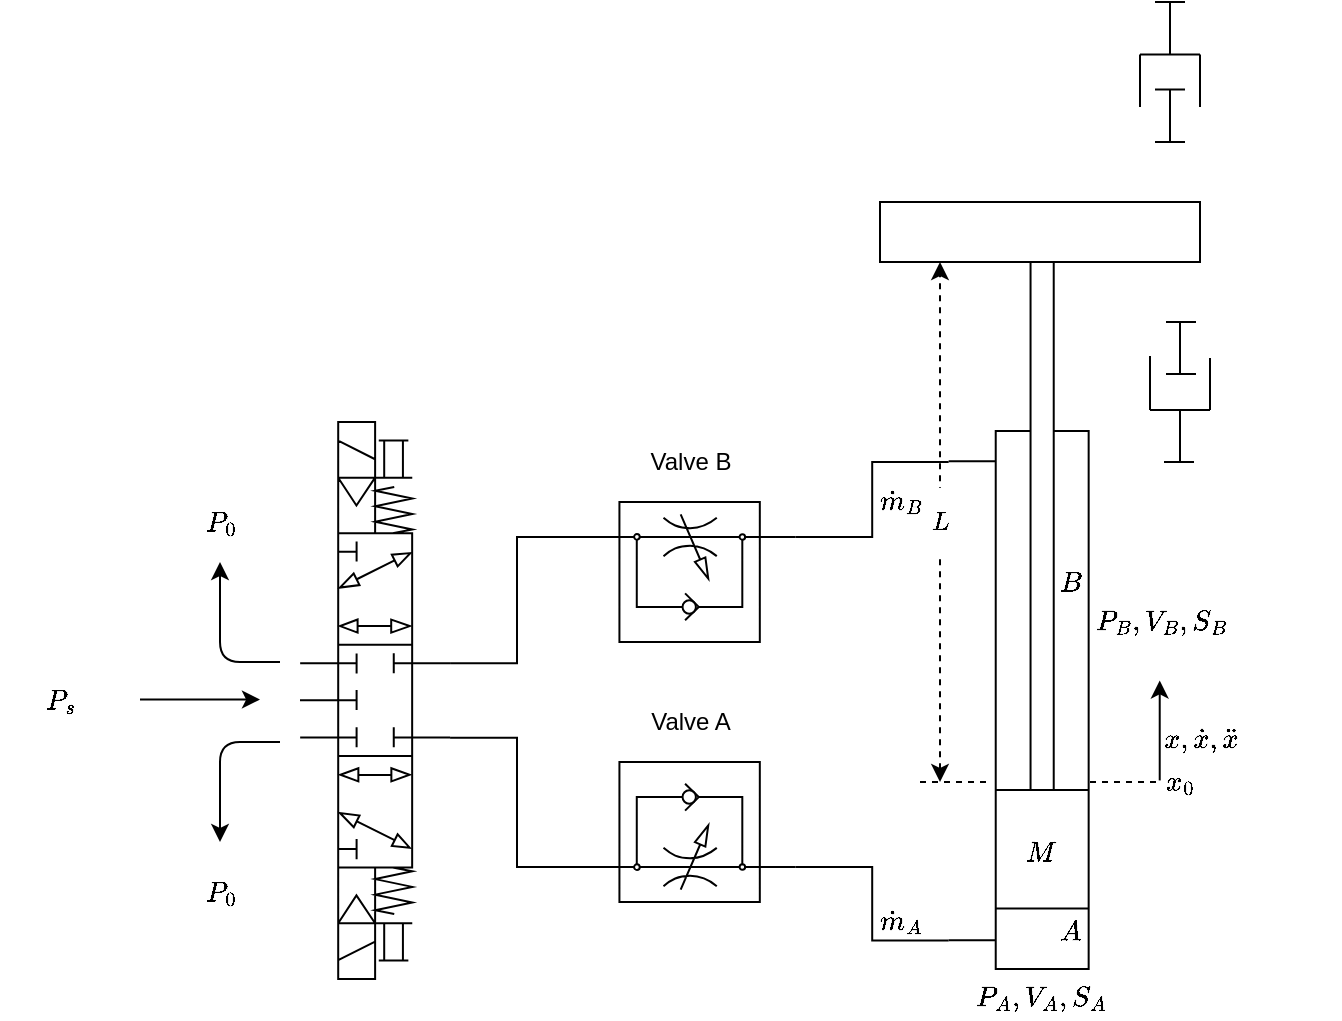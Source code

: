 <mxfile version="14.6.13" type="device"><diagram id="QGOc32A_E_jzF6UL4IfL" name="Page-1"><mxGraphModel dx="1422" dy="856" grid="1" gridSize="10" guides="1" tooltips="1" connect="1" arrows="1" fold="1" page="1" pageScale="1" pageWidth="850" pageHeight="1100" math="1" shadow="0"><root><mxCell id="0"/><mxCell id="1" parent="0"/><mxCell id="qKkxfrQ7dY6HTsAQCQ4V-1" value="" style="verticalLabelPosition=bottom;html=1;verticalAlign=top;align=center;outlineConnect=0;shape=mxgraph.fluid_power.x11450;points=[[0.04,1,0],[0.707,1,0]];rotation=-90;flipH=0;flipV=1;" parent="1" vertex="1"><mxGeometry x="410" y="399.22" width="358.66" height="70" as="geometry"/></mxCell><mxCell id="qKkxfrQ7dY6HTsAQCQ4V-6" style="edgeStyle=orthogonalEdgeStyle;rounded=0;orthogonalLoop=1;jettySize=auto;html=1;exitX=0.25;exitY=1;exitDx=0;exitDy=0;exitPerimeter=0;entryX=0.433;entryY=0;entryDx=0;entryDy=0;entryPerimeter=0;endArrow=none;endFill=0;" parent="1" source="qKkxfrQ7dY6HTsAQCQ4V-3" target="qKkxfrQ7dY6HTsAQCQ4V-5" edge="1"><mxGeometry relative="1" as="geometry"/></mxCell><mxCell id="qKkxfrQ7dY6HTsAQCQ4V-7" style="edgeStyle=orthogonalEdgeStyle;rounded=0;orthogonalLoop=1;jettySize=auto;html=1;exitX=0.25;exitY=0;exitDx=0;exitDy=0;exitPerimeter=0;entryX=0.707;entryY=1;entryDx=0;entryDy=0;entryPerimeter=0;endArrow=none;endFill=0;" parent="1" source="qKkxfrQ7dY6HTsAQCQ4V-3" target="qKkxfrQ7dY6HTsAQCQ4V-1" edge="1"><mxGeometry relative="1" as="geometry"/></mxCell><mxCell id="qKkxfrQ7dY6HTsAQCQ4V-3" value="" style="verticalLabelPosition=bottom;aspect=fixed;html=1;verticalAlign=top;align=center;outlineConnect=0;shape=mxgraph.fluid_power.x10640;points=[[0.25,0,0],[0.25,1,0]];direction=south;" parent="1" vertex="1"><mxGeometry x="372" y="380" width="105.83" height="70" as="geometry"/></mxCell><mxCell id="qKkxfrQ7dY6HTsAQCQ4V-8" style="edgeStyle=orthogonalEdgeStyle;rounded=0;orthogonalLoop=1;jettySize=auto;html=1;exitX=0.25;exitY=0;exitDx=0;exitDy=0;exitPerimeter=0;entryX=0.04;entryY=1;entryDx=0;entryDy=0;entryPerimeter=0;endArrow=none;endFill=0;" parent="1" source="qKkxfrQ7dY6HTsAQCQ4V-4" target="qKkxfrQ7dY6HTsAQCQ4V-1" edge="1"><mxGeometry relative="1" as="geometry"/></mxCell><mxCell id="qKkxfrQ7dY6HTsAQCQ4V-4" value="" style="verticalLabelPosition=bottom;aspect=fixed;html=1;verticalAlign=top;align=center;outlineConnect=0;shape=mxgraph.fluid_power.x10640;points=[[0.25,0,0],[0.25,1,0]];direction=south;flipH=0;flipV=1;" parent="1" vertex="1"><mxGeometry x="372" y="510" width="105.83" height="70" as="geometry"/></mxCell><mxCell id="qKkxfrQ7dY6HTsAQCQ4V-9" style="edgeStyle=orthogonalEdgeStyle;rounded=0;orthogonalLoop=1;jettySize=auto;html=1;exitX=0.567;exitY=0;exitDx=0;exitDy=0;exitPerimeter=0;entryX=0.25;entryY=1;entryDx=0;entryDy=0;entryPerimeter=0;endArrow=none;endFill=0;" parent="1" source="qKkxfrQ7dY6HTsAQCQ4V-5" target="qKkxfrQ7dY6HTsAQCQ4V-4" edge="1"><mxGeometry relative="1" as="geometry"/></mxCell><mxCell id="qKkxfrQ7dY6HTsAQCQ4V-5" value="" style="verticalLabelPosition=bottom;aspect=fixed;html=1;verticalAlign=top;align=center;outlineConnect=0;shape=mxgraph.fluid_power.x10450;points=[[0.433,0,0],[0.433,1,0],[0.5,1,0],[0.567,0,0],[0.567,1,0],[0.233,0.25,0],[0.233,0.75,0],[0.298,0.75,0],[0.365,0.25,0],[0.365,0.75,0],[0.632,0.25,0],[0.632,0.75,0],[0.764,0.25,0],[0.7,0.75,0],[0.767,0.75,0],[0,0.5,0],[0,0.625,0],[0,0.75,0],[1,0.5,0],[1,0.625,0],[1,0.75,0]];direction=south;" parent="1" vertex="1"><mxGeometry x="230" y="340" width="75.04" height="278.44" as="geometry"/></mxCell><mxCell id="qKkxfrQ7dY6HTsAQCQ4V-11" value="" style="rounded=0;whiteSpace=wrap;html=1;" parent="1" vertex="1"><mxGeometry x="520" y="230" width="160" height="30" as="geometry"/></mxCell><mxCell id="qKkxfrQ7dY6HTsAQCQ4V-14" value="" style="endArrow=classic;html=1;" parent="1" edge="1"><mxGeometry width="50" height="50" relative="1" as="geometry"><mxPoint x="150" y="478.8" as="sourcePoint"/><mxPoint x="210" y="478.8" as="targetPoint"/></mxGeometry></mxCell><mxCell id="qKkxfrQ7dY6HTsAQCQ4V-15" value="" style="endArrow=classic;html=1;" parent="1" edge="1"><mxGeometry width="50" height="50" relative="1" as="geometry"><mxPoint x="220" y="460.0" as="sourcePoint"/><mxPoint x="190" y="410" as="targetPoint"/><Array as="points"><mxPoint x="190" y="460"/></Array></mxGeometry></mxCell><mxCell id="qKkxfrQ7dY6HTsAQCQ4V-16" value="" style="endArrow=classic;html=1;" parent="1" edge="1"><mxGeometry width="50" height="50" relative="1" as="geometry"><mxPoint x="220" y="500" as="sourcePoint"/><mxPoint x="190" y="550" as="targetPoint"/><Array as="points"><mxPoint x="190" y="500"/></Array></mxGeometry></mxCell><mxCell id="qKkxfrQ7dY6HTsAQCQ4V-17" value="$$P_s$$" style="text;html=1;align=center;verticalAlign=middle;resizable=0;points=[];autosize=1;strokeColor=none;" parent="1" vertex="1"><mxGeometry x="80" y="469.22" width="60" height="20" as="geometry"/></mxCell><mxCell id="qKkxfrQ7dY6HTsAQCQ4V-18" value="$$P_0$$" style="text;html=1;align=center;verticalAlign=middle;resizable=0;points=[];autosize=1;strokeColor=none;" parent="1" vertex="1"><mxGeometry x="160" y="380" width="60" height="20" as="geometry"/></mxCell><mxCell id="qKkxfrQ7dY6HTsAQCQ4V-19" value="$$P_0$$" style="text;html=1;align=center;verticalAlign=middle;resizable=0;points=[];autosize=1;strokeColor=none;" parent="1" vertex="1"><mxGeometry x="160" y="565" width="60" height="20" as="geometry"/></mxCell><mxCell id="qKkxfrQ7dY6HTsAQCQ4V-20" value="$$A$$" style="text;html=1;align=center;verticalAlign=middle;resizable=0;points=[];autosize=1;strokeColor=none;" parent="1" vertex="1"><mxGeometry x="590" y="585" width="50" height="20" as="geometry"/></mxCell><mxCell id="qKkxfrQ7dY6HTsAQCQ4V-21" value="$$B$$" style="text;html=1;align=center;verticalAlign=middle;resizable=0;points=[];autosize=1;strokeColor=none;" parent="1" vertex="1"><mxGeometry x="590" y="410" width="50" height="20" as="geometry"/></mxCell><mxCell id="qKkxfrQ7dY6HTsAQCQ4V-22" value="$$P_A, V_A, S_A$$" style="text;html=1;align=center;verticalAlign=middle;resizable=0;points=[];autosize=1;strokeColor=none;" parent="1" vertex="1"><mxGeometry x="540" y="618.44" width="120" height="20" as="geometry"/></mxCell><mxCell id="qKkxfrQ7dY6HTsAQCQ4V-23" value="$$P_B, V_B, S_B$$" style="text;html=1;align=center;verticalAlign=middle;resizable=0;points=[];autosize=1;strokeColor=none;" parent="1" vertex="1"><mxGeometry x="600" y="430" width="120" height="20" as="geometry"/></mxCell><mxCell id="qKkxfrQ7dY6HTsAQCQ4V-24" value="$$M$$" style="text;html=1;align=center;verticalAlign=middle;resizable=0;points=[];autosize=1;strokeColor=none;" parent="1" vertex="1"><mxGeometry x="575" y="545" width="50" height="20" as="geometry"/></mxCell><mxCell id="qKkxfrQ7dY6HTsAQCQ4V-25" value="" style="endArrow=none;dashed=1;html=1;" parent="1" edge="1"><mxGeometry width="50" height="50" relative="1" as="geometry"><mxPoint x="540" y="520" as="sourcePoint"/><mxPoint x="575" y="520" as="targetPoint"/></mxGeometry></mxCell><mxCell id="qKkxfrQ7dY6HTsAQCQ4V-29" value="" style="endArrow=classic;html=1;dashed=1;endFill=1;startArrow=classic;startFill=1;" parent="1" edge="1"><mxGeometry relative="1" as="geometry"><mxPoint x="550" y="520" as="sourcePoint"/><mxPoint x="550" y="260" as="targetPoint"/></mxGeometry></mxCell><mxCell id="qKkxfrQ7dY6HTsAQCQ4V-30" value="$$L$$" style="edgeLabel;resizable=0;html=1;align=center;verticalAlign=middle;" parent="qKkxfrQ7dY6HTsAQCQ4V-29" connectable="0" vertex="1"><mxGeometry relative="1" as="geometry"/></mxCell><mxCell id="qKkxfrQ7dY6HTsAQCQ4V-31" value="" style="endArrow=none;dashed=1;html=1;" parent="1" edge="1"><mxGeometry width="50" height="50" relative="1" as="geometry"><mxPoint x="625" y="520" as="sourcePoint"/><mxPoint x="660" y="520" as="targetPoint"/></mxGeometry></mxCell><mxCell id="qKkxfrQ7dY6HTsAQCQ4V-32" value="" style="endArrow=classic;html=1;" parent="1" edge="1"><mxGeometry width="50" height="50" relative="1" as="geometry"><mxPoint x="659.86" y="519.22" as="sourcePoint"/><mxPoint x="659.86" y="469.22" as="targetPoint"/></mxGeometry></mxCell><mxCell id="qKkxfrQ7dY6HTsAQCQ4V-33" value="$$x, \dot{x}, \ddot{x}$$" style="text;html=1;align=center;verticalAlign=middle;resizable=0;points=[];autosize=1;strokeColor=none;" parent="1" vertex="1"><mxGeometry x="610" y="489.22" width="140" height="20" as="geometry"/></mxCell><mxCell id="qKkxfrQ7dY6HTsAQCQ4V-35" value="$$x_0$$" style="text;html=1;align=center;verticalAlign=middle;resizable=0;points=[];autosize=1;strokeColor=none;" parent="1" vertex="1"><mxGeometry x="640" y="510" width="60" height="20" as="geometry"/></mxCell><mxCell id="qKkxfrQ7dY6HTsAQCQ4V-36" value="$$\dot{m}_A$$" style="text;html=1;align=center;verticalAlign=middle;resizable=0;points=[];autosize=1;strokeColor=none;" parent="1" vertex="1"><mxGeometry x="485" y="580" width="90" height="20" as="geometry"/></mxCell><mxCell id="qKkxfrQ7dY6HTsAQCQ4V-37" value="$$\dot{m}_B$$" style="text;html=1;align=center;verticalAlign=middle;resizable=0;points=[];autosize=1;strokeColor=none;" parent="1" vertex="1"><mxGeometry x="485" y="370" width="90" height="20" as="geometry"/></mxCell><mxCell id="qKkxfrQ7dY6HTsAQCQ4V-38" value="Valve A" style="text;html=1;align=center;verticalAlign=middle;resizable=0;points=[];autosize=1;strokeColor=none;" parent="1" vertex="1"><mxGeometry x="395" y="480" width="60" height="20" as="geometry"/></mxCell><mxCell id="qKkxfrQ7dY6HTsAQCQ4V-39" value="Valve B" style="text;html=1;align=center;verticalAlign=middle;resizable=0;points=[];autosize=1;strokeColor=none;" parent="1" vertex="1"><mxGeometry x="394.91" y="350" width="60" height="20" as="geometry"/></mxCell><mxCell id="qKkxfrQ7dY6HTsAQCQ4V-54" value="" style="group" parent="1" vertex="1" connectable="0"><mxGeometry x="650" y="130" width="30" height="70" as="geometry"/></mxCell><mxCell id="qKkxfrQ7dY6HTsAQCQ4V-40" value="" style="endArrow=none;html=1;" parent="qKkxfrQ7dY6HTsAQCQ4V-54" edge="1"><mxGeometry width="50" height="50" relative="1" as="geometry"><mxPoint y="26.25" as="sourcePoint"/><mxPoint x="30" y="26.25" as="targetPoint"/></mxGeometry></mxCell><mxCell id="qKkxfrQ7dY6HTsAQCQ4V-41" value="" style="endArrow=none;html=1;" parent="qKkxfrQ7dY6HTsAQCQ4V-54" edge="1"><mxGeometry width="50" height="50" relative="1" as="geometry"><mxPoint y="26.25" as="sourcePoint"/><mxPoint y="52.5" as="targetPoint"/></mxGeometry></mxCell><mxCell id="qKkxfrQ7dY6HTsAQCQ4V-42" value="" style="endArrow=none;html=1;" parent="qKkxfrQ7dY6HTsAQCQ4V-54" edge="1"><mxGeometry width="50" height="50" relative="1" as="geometry"><mxPoint x="30" y="26.25" as="sourcePoint"/><mxPoint x="30" y="52.5" as="targetPoint"/></mxGeometry></mxCell><mxCell id="qKkxfrQ7dY6HTsAQCQ4V-44" value="" style="endArrow=none;html=1;" parent="qKkxfrQ7dY6HTsAQCQ4V-54" edge="1"><mxGeometry width="50" height="50" relative="1" as="geometry"><mxPoint x="7.5" y="43.75" as="sourcePoint"/><mxPoint x="22.5" y="43.75" as="targetPoint"/></mxGeometry></mxCell><mxCell id="qKkxfrQ7dY6HTsAQCQ4V-46" value="" style="endArrow=none;html=1;" parent="qKkxfrQ7dY6HTsAQCQ4V-54" edge="1"><mxGeometry width="50" height="50" relative="1" as="geometry"><mxPoint x="15" as="sourcePoint"/><mxPoint x="15" y="26.25" as="targetPoint"/></mxGeometry></mxCell><mxCell id="qKkxfrQ7dY6HTsAQCQ4V-50" value="" style="endArrow=none;html=1;" parent="qKkxfrQ7dY6HTsAQCQ4V-54" edge="1"><mxGeometry width="50" height="50" relative="1" as="geometry"><mxPoint x="15" y="43.75" as="sourcePoint"/><mxPoint x="15" y="70" as="targetPoint"/></mxGeometry></mxCell><mxCell id="qKkxfrQ7dY6HTsAQCQ4V-51" value="" style="endArrow=none;html=1;" parent="qKkxfrQ7dY6HTsAQCQ4V-54" edge="1"><mxGeometry width="50" height="50" relative="1" as="geometry"><mxPoint x="7.5" y="70" as="sourcePoint"/><mxPoint x="22.5" y="70" as="targetPoint"/></mxGeometry></mxCell><mxCell id="qKkxfrQ7dY6HTsAQCQ4V-53" value="" style="endArrow=none;html=1;" parent="qKkxfrQ7dY6HTsAQCQ4V-54" edge="1"><mxGeometry width="50" height="50" relative="1" as="geometry"><mxPoint x="7.5" as="sourcePoint"/><mxPoint x="22.5" as="targetPoint"/></mxGeometry></mxCell><mxCell id="RA2GWcrk0DVsxeMc9pft-1" value="" style="group;direction=east;rotation=-180;" vertex="1" connectable="0" parent="1"><mxGeometry x="655" y="290" width="30" height="70" as="geometry"/></mxCell><mxCell id="RA2GWcrk0DVsxeMc9pft-2" value="" style="endArrow=none;html=1;" edge="1" parent="RA2GWcrk0DVsxeMc9pft-1"><mxGeometry width="50" height="50" relative="1" as="geometry"><mxPoint x="30" y="44" as="sourcePoint"/><mxPoint y="44" as="targetPoint"/></mxGeometry></mxCell><mxCell id="RA2GWcrk0DVsxeMc9pft-3" value="" style="endArrow=none;html=1;" edge="1" parent="RA2GWcrk0DVsxeMc9pft-1"><mxGeometry width="50" height="50" relative="1" as="geometry"><mxPoint x="30" y="44" as="sourcePoint"/><mxPoint x="30" y="18" as="targetPoint"/></mxGeometry></mxCell><mxCell id="RA2GWcrk0DVsxeMc9pft-4" value="" style="endArrow=none;html=1;" edge="1" parent="RA2GWcrk0DVsxeMc9pft-1"><mxGeometry width="50" height="50" relative="1" as="geometry"><mxPoint y="44" as="sourcePoint"/><mxPoint y="17" as="targetPoint"/></mxGeometry></mxCell><mxCell id="RA2GWcrk0DVsxeMc9pft-5" value="" style="endArrow=none;html=1;" edge="1" parent="RA2GWcrk0DVsxeMc9pft-1"><mxGeometry width="50" height="50" relative="1" as="geometry"><mxPoint x="23" y="26" as="sourcePoint"/><mxPoint x="8" y="26" as="targetPoint"/></mxGeometry></mxCell><mxCell id="RA2GWcrk0DVsxeMc9pft-6" value="" style="endArrow=none;html=1;" edge="1" parent="RA2GWcrk0DVsxeMc9pft-1"><mxGeometry width="50" height="50" relative="1" as="geometry"><mxPoint x="15" y="70" as="sourcePoint"/><mxPoint x="15" y="44" as="targetPoint"/></mxGeometry></mxCell><mxCell id="RA2GWcrk0DVsxeMc9pft-7" value="" style="endArrow=none;html=1;" edge="1" parent="RA2GWcrk0DVsxeMc9pft-1"><mxGeometry width="50" height="50" relative="1" as="geometry"><mxPoint x="15" y="26" as="sourcePoint"/><mxPoint x="15" as="targetPoint"/></mxGeometry></mxCell><mxCell id="RA2GWcrk0DVsxeMc9pft-8" value="" style="endArrow=none;html=1;" edge="1" parent="RA2GWcrk0DVsxeMc9pft-1"><mxGeometry width="50" height="50" relative="1" as="geometry"><mxPoint x="23" as="sourcePoint"/><mxPoint x="8" as="targetPoint"/></mxGeometry></mxCell><mxCell id="RA2GWcrk0DVsxeMc9pft-9" value="" style="endArrow=none;html=1;" edge="1" parent="RA2GWcrk0DVsxeMc9pft-1"><mxGeometry width="50" height="50" relative="1" as="geometry"><mxPoint x="22" y="70" as="sourcePoint"/><mxPoint x="7" y="70" as="targetPoint"/></mxGeometry></mxCell></root></mxGraphModel></diagram></mxfile>